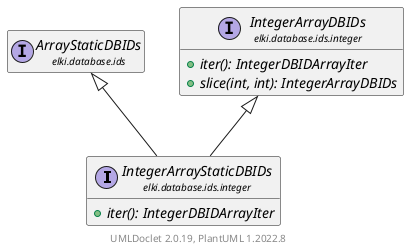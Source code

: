 @startuml
    remove .*\.(Instance|Par|Parameterizer|Factory)$
    set namespaceSeparator none
    hide empty fields
    hide empty methods

    interface "<size:14>IntegerArrayStaticDBIDs\n<size:10>elki.database.ids.integer" as elki.database.ids.integer.IntegerArrayStaticDBIDs [[IntegerArrayStaticDBIDs.html]] {
        {abstract} +iter(): IntegerDBIDArrayIter
    }

    interface "<size:14>ArrayStaticDBIDs\n<size:10>elki.database.ids" as elki.database.ids.ArrayStaticDBIDs [[../ArrayStaticDBIDs.html]]
    interface "<size:14>IntegerArrayDBIDs\n<size:10>elki.database.ids.integer" as elki.database.ids.integer.IntegerArrayDBIDs [[IntegerArrayDBIDs.html]] {
        {abstract} +iter(): IntegerDBIDArrayIter
        {abstract} +slice(int, int): IntegerArrayDBIDs
    }

    elki.database.ids.ArrayStaticDBIDs <|-- elki.database.ids.integer.IntegerArrayStaticDBIDs
    elki.database.ids.integer.IntegerArrayDBIDs <|-- elki.database.ids.integer.IntegerArrayStaticDBIDs

    center footer UMLDoclet 2.0.19, PlantUML 1.2022.8
@enduml
